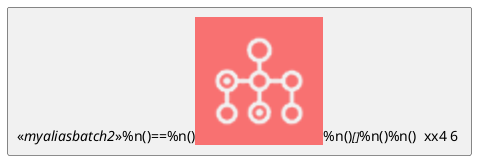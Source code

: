 {
  "sha1": "2398vgey3guc5bhc2wdecihxeb78ooj",
  "insertion": {
    "when": "2024-05-30T20:48:19.894Z",
    "user": "plantuml@gmail.com"
  }
}
@startuml
'create equivalent of icons shown here https://github.com/awslabs/aws-icons-for-plantuml


sprite $Batch [64x64/16z] {
xLQ7bjim30CdzFzVtEV1iErPkJpT7iYm5aWDKERujFZ5Bp8YkSvM011VfMzSDy2Mw1JidbCGAtmllmbPuIkoImjyGUsyBV4LV95_Xny50bpW4uTRAjOKu81b
Xa0vbX3OKFG5C0IMNLyxXA_3PvW5hqHSOFBP_Ovk4036hYi0pJdTCgqD6A0g4FQ0hOwygxSikGOanw11AuvtomxXjNiRDECmn21xxTkJP0N4tdy1Gmu5T2GW
6ygFL_sqbx3NvA_FVtt_ri_F1CZNra-10TpNhvVr2KGcyVCOdoBySlpv-jC1ZSVveO36_Fwb0UASqGqG0QpfJgP2Eo60u59-fLVozhhdNk2WTeDpq2O6AAL_
uV7KGPNO2lya17gz1pMiD1VmFNH9IBLNe3xA3q07eNsMy_WdXESwU4jRmddEk-FUuPFjjthiqAEGVUz8rlqmsK1nhtYlklvp7vWRfka0jUNITUdTzgxFyzLx
-Ikh_YdmYr_y0G
}



!procedure $ffoo6($alias, $description="", $label="", $technology="", $scale=1, $colour="red")
rectangle "<<//$alias//>>%n()==$label%n()<color:red><$Batch*$scale></color>%n()//<size:12>[$technology]</size>//%n()%n()  $description 6 " as $alias
!endprocedure

!$mylabel="xx"

$ffoo6("myaliasbatch2", $scale=2, $mylabel+"4")

@enduml

